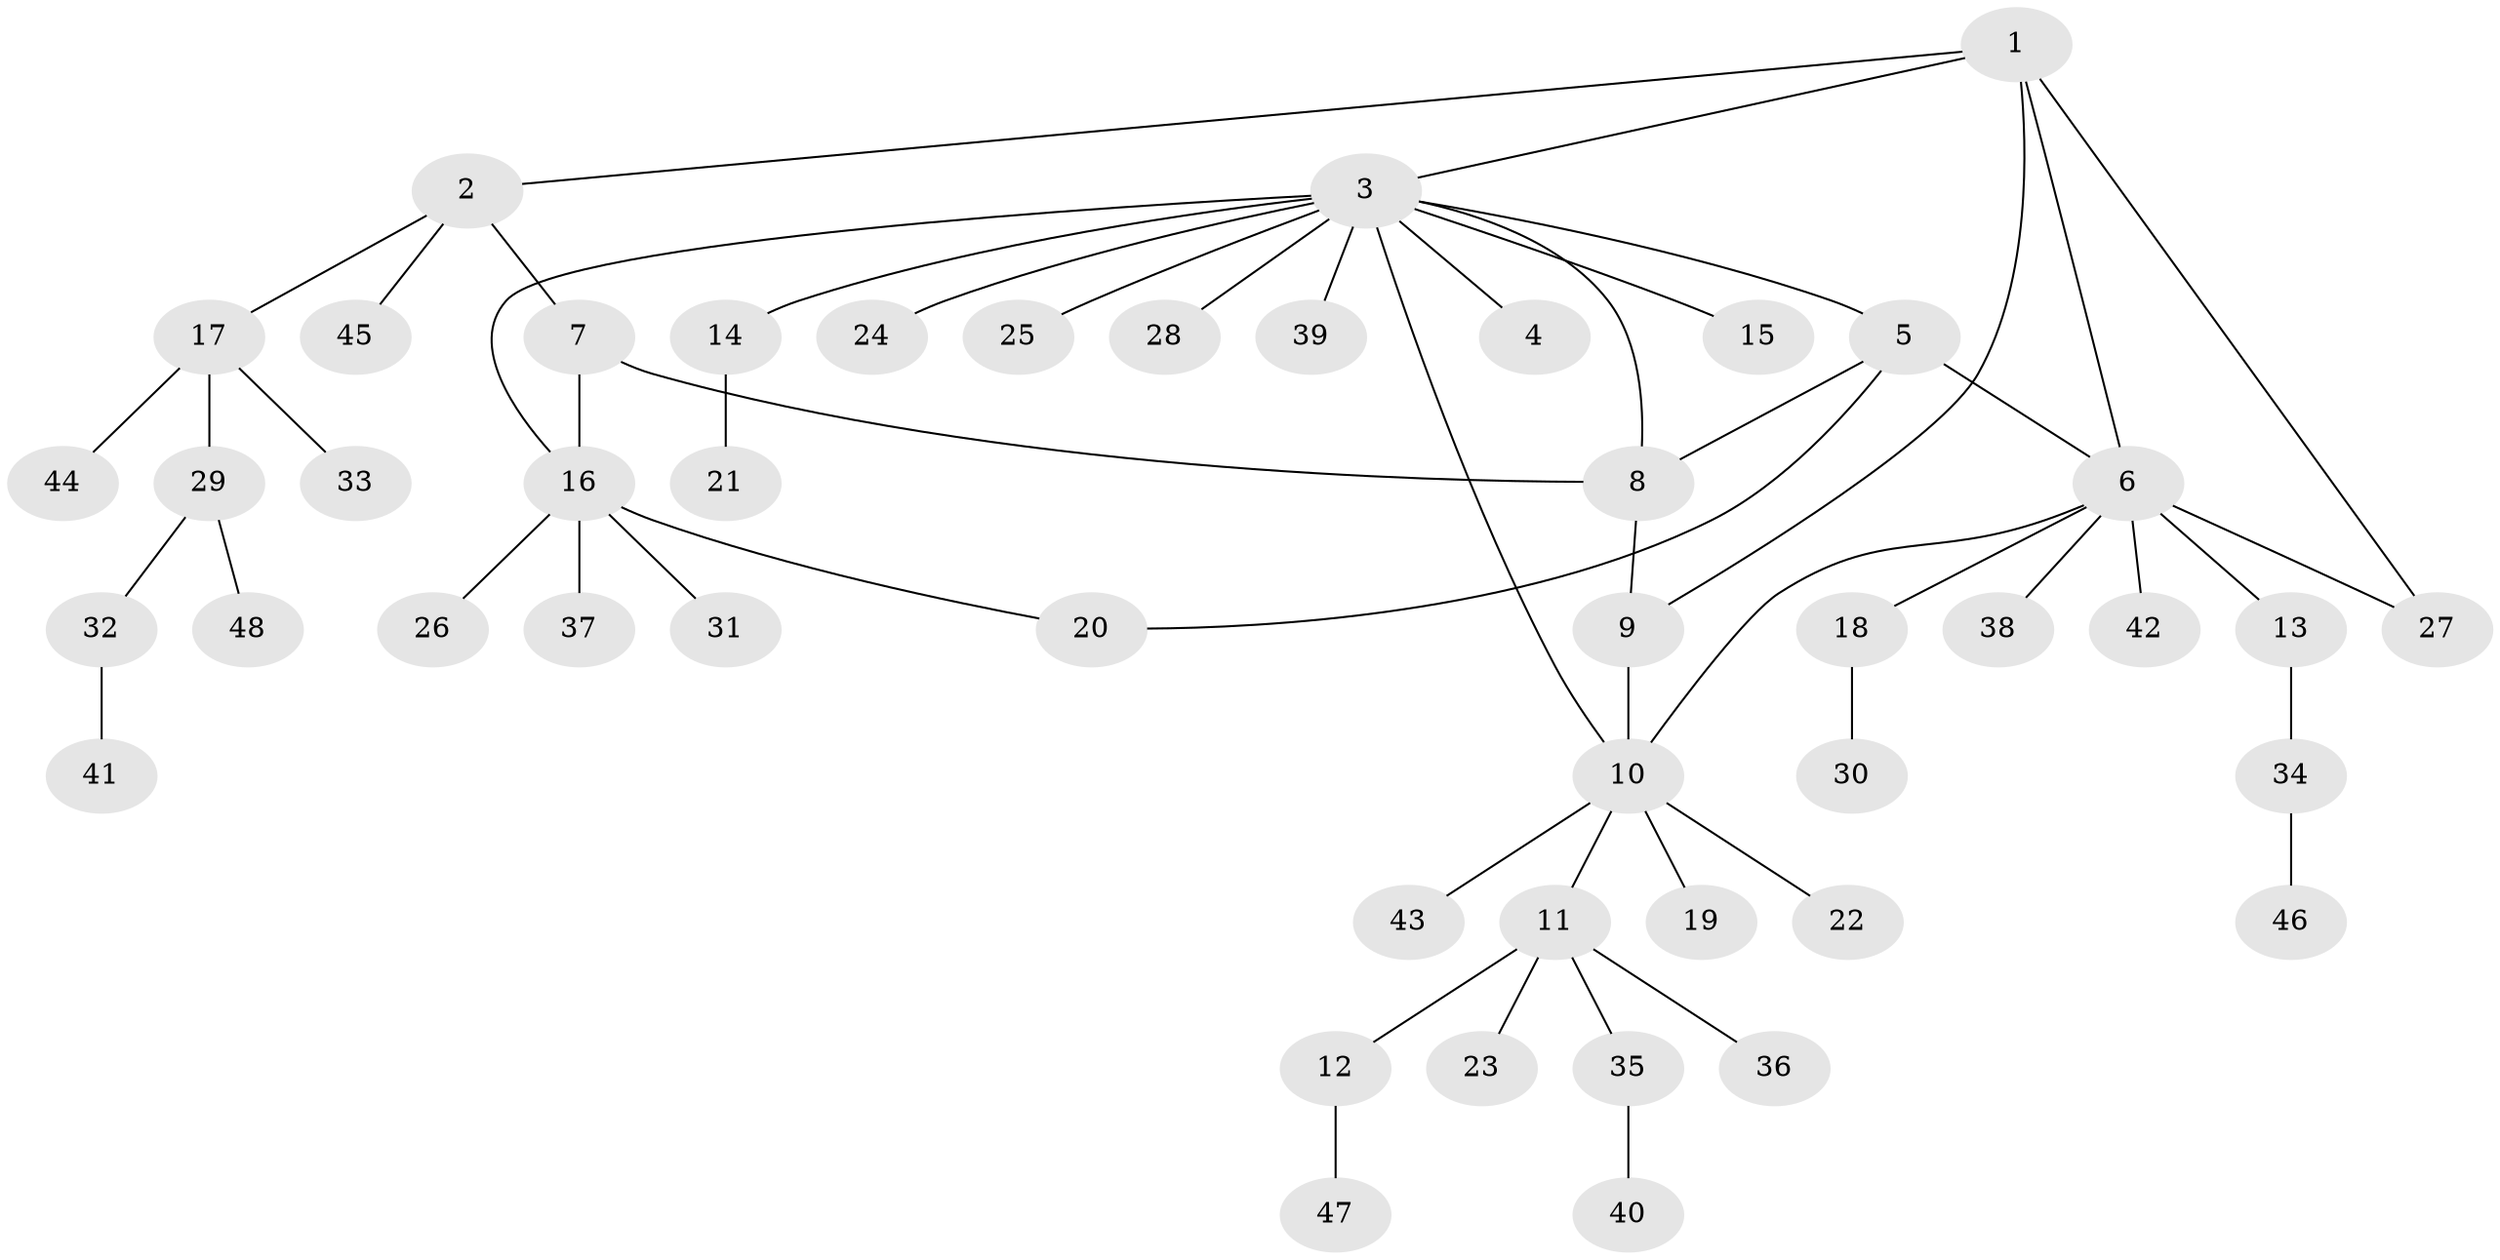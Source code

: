// coarse degree distribution, {4: 0.14285714285714285, 7: 0.07142857142857142, 3: 0.14285714285714285, 8: 0.07142857142857142, 2: 0.07142857142857142, 1: 0.5}
// Generated by graph-tools (version 1.1) at 2025/19/03/04/25 18:19:37]
// undirected, 48 vertices, 56 edges
graph export_dot {
graph [start="1"]
  node [color=gray90,style=filled];
  1;
  2;
  3;
  4;
  5;
  6;
  7;
  8;
  9;
  10;
  11;
  12;
  13;
  14;
  15;
  16;
  17;
  18;
  19;
  20;
  21;
  22;
  23;
  24;
  25;
  26;
  27;
  28;
  29;
  30;
  31;
  32;
  33;
  34;
  35;
  36;
  37;
  38;
  39;
  40;
  41;
  42;
  43;
  44;
  45;
  46;
  47;
  48;
  1 -- 2;
  1 -- 3;
  1 -- 6;
  1 -- 9;
  1 -- 27;
  2 -- 7;
  2 -- 17;
  2 -- 45;
  3 -- 4;
  3 -- 5;
  3 -- 8;
  3 -- 10;
  3 -- 14;
  3 -- 15;
  3 -- 16;
  3 -- 24;
  3 -- 25;
  3 -- 28;
  3 -- 39;
  5 -- 6;
  5 -- 8;
  5 -- 20;
  6 -- 10;
  6 -- 13;
  6 -- 18;
  6 -- 27;
  6 -- 38;
  6 -- 42;
  7 -- 8;
  7 -- 16;
  8 -- 9;
  9 -- 10;
  10 -- 11;
  10 -- 19;
  10 -- 22;
  10 -- 43;
  11 -- 12;
  11 -- 23;
  11 -- 35;
  11 -- 36;
  12 -- 47;
  13 -- 34;
  14 -- 21;
  16 -- 20;
  16 -- 26;
  16 -- 31;
  16 -- 37;
  17 -- 29;
  17 -- 33;
  17 -- 44;
  18 -- 30;
  29 -- 32;
  29 -- 48;
  32 -- 41;
  34 -- 46;
  35 -- 40;
}
